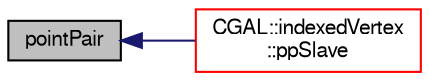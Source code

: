 digraph "pointPair"
{
  bgcolor="transparent";
  edge [fontname="FreeSans",fontsize="10",labelfontname="FreeSans",labelfontsize="10"];
  node [fontname="FreeSans",fontsize="10",shape=record];
  rankdir="LR";
  Node14 [label="pointPair",height=0.2,width=0.4,color="black", fillcolor="grey75", style="filled", fontcolor="black"];
  Node14 -> Node15 [dir="back",color="midnightblue",fontsize="10",style="solid",fontname="FreeSans"];
  Node15 [label="CGAL::indexedVertex\l::ppSlave",height=0.2,width=0.4,color="red",URL="$a31474.html#a35b591d1d3910ed85fd53ef389629001",tooltip="Slave of a pointPair is the highest numbered one. "];
}
